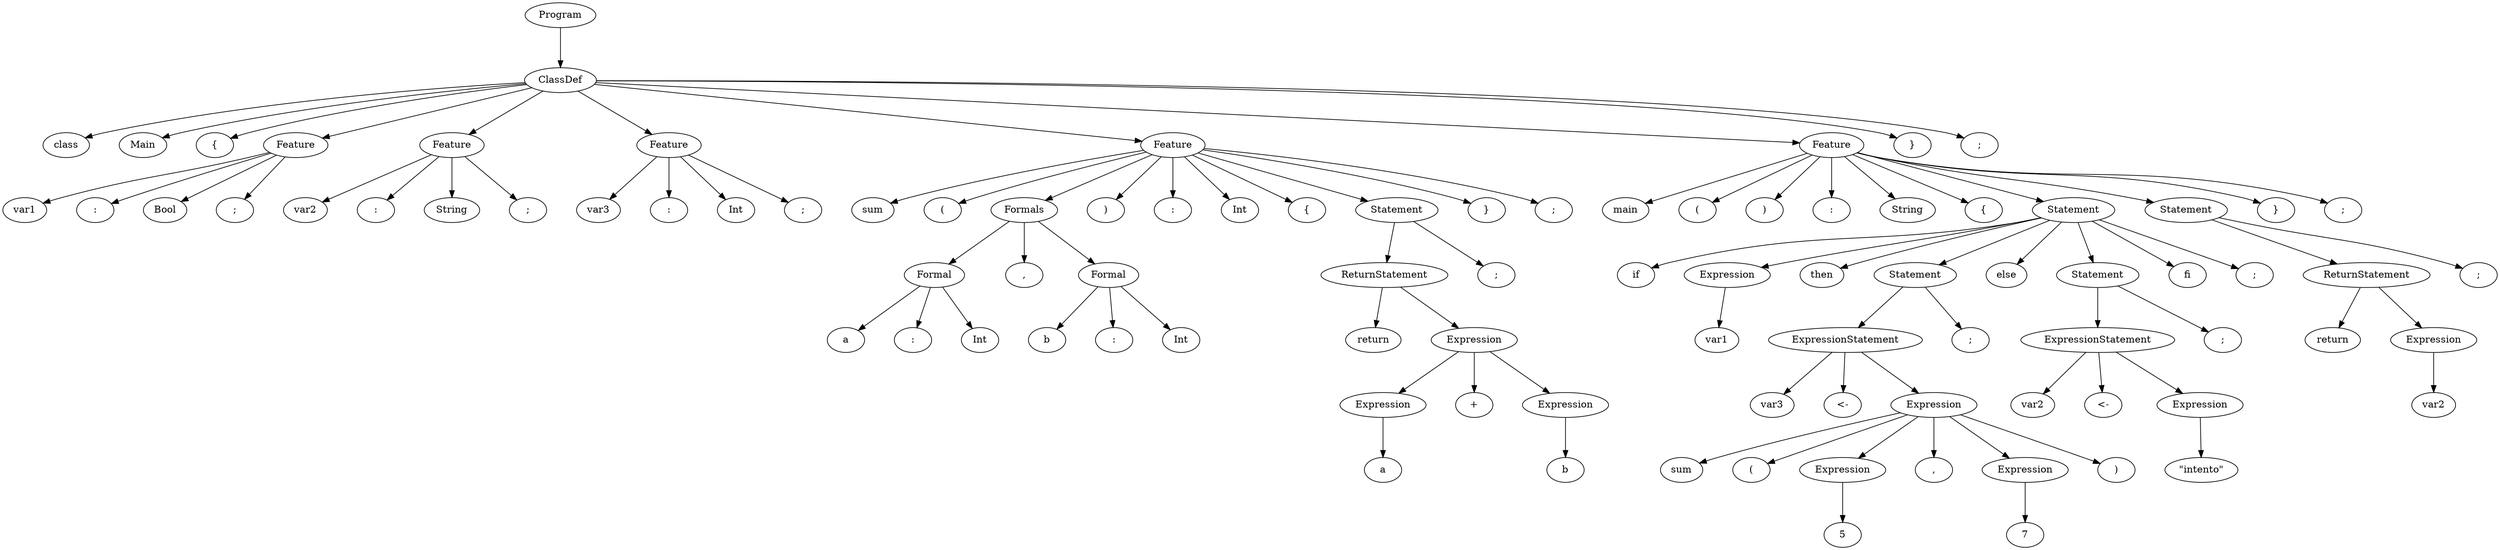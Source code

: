 digraph tree {
rankdir=TB;
nodesep=0.6;
ranksep=0.8;
    "Program_2023380791840" [label="Program"];
    "ClassDef_2023380792176" [label="ClassDef"];
    "class_2023380842368" [label="class"];
    "Main_2023380843648" [label="Main"];
    "{_2023380843136" [label="{"];
    "Feature_2023380791952" [label="Feature"];
    "var1_2023380842112" [label="var1"];
    ":_2023380842752" [label=":"];
    "Bool_2023380842304" [label="Bool"];
    ";_2023380842240" [label=";"];
    "Feature_2023380792400" [label="Feature"];
    "var2_2023380842944" [label="var2"];
    ":_2023380843328" [label=":"];
    "String_2023380840896" [label="String"];
    ";_2023380842496" [label=";"];
    "Feature_2023380792064" [label="Feature"];
    "var3_2023380843584" [label="var3"];
    ":_2023265228352" [label=":"];
    "Int_2023381025536" [label="Int"];
    ";_2023381030848" [label=";"];
    "Feature_2023380792288" [label="Feature"];
    "sum_2023381034048" [label="sum"];
    "(_2023381037376" [label="("];
    "Formals_2023380792848" [label="Formals"];
    "Formal_2023380792512" [label="Formal"];
    "a_2023381032000" [label="a"];
    ":_2023381038976" [label=":"];
    "Int_2023381029632" [label="Int"];
    ",_2023381027136" [label=","];
    "Formal_2023380793072" [label="Formal"];
    "b_2023381024896" [label="b"];
    ":_2023381024832" [label=":"];
    "Int_2023381025024" [label="Int"];
    ")_2023381026240" [label=")"];
    ":_2023381025280" [label=":"];
    "Int_2023381029056" [label="Int"];
    "{_2023381036416" [label="{"];
    "Statement_2023380792624" [label="Statement"];
    "ReturnStatement_2023380793184" [label="ReturnStatement"];
    "return_2023381034240" [label="return"];
    "Expression_2023380792960" [label="Expression"];
    "Expression_2023380792736" [label="Expression"];
    "a_2023381030464" [label="a"];
    "+_2023381031040" [label="+"];
    "Expression_2023380793296" [label="Expression"];
    "b_2023381028032" [label="b"];
    ";_2023381034368" [label=";"];
    "}_2023381029888" [label="}"];
    ";_2023381030976" [label=";"];
    "Feature_2023380793408" [label="Feature"];
    "main_2023381038784" [label="main"];
    "(_2023381029120" [label="("];
    ")_2023381035008" [label=")"];
    ":_2023381030784" [label=":"];
    "String_2023381038464" [label="String"];
    "{_2023381030272" [label="{"];
    "Statement_2023380793520" [label="Statement"];
    "if_2023381038208" [label="if"];
    "Expression_2023380793632" [label="Expression"];
    "var1_2023381032064" [label="var1"];
    "then_2023381040896" [label="then"];
    "Statement_2023380793744" [label="Statement"];
    "ExpressionStatement_2023380793856" [label="ExpressionStatement"];
    "var3_2023381032192" [label="var3"];
    "<-_2023381039424" [label="<-"];
    "Expression_2023380793968" [label="Expression"];
    "sum_2023381031808" [label="sum"];
    "(_2023381036032" [label="("];
    "Expression_2023380794080" [label="Expression"];
    "5_2023381036928" [label="5"];
    ",_2023381029952" [label=","];
    "Expression_2023380794192" [label="Expression"];
    "7_2023381029696" [label="7"];
    ")_2023381038400" [label=")"];
    ";_2023381033664" [label=";"];
    "else_2023381033216" [label="else"];
    "Statement_2023380794304" [label="Statement"];
    "ExpressionStatement_2023380794416" [label="ExpressionStatement"];
    "var2_2023381038720" [label="var2"];
    "<-_2023381033920" [label="<-"];
    "Expression_2023380794528" [label="Expression"];
    "\\\"intento\\\"_2023381032384" [label="\"intento\""];
    ";_2023381033600" [label=";"];
    "fi_2023381036544" [label="fi"];
    ";_2023381026880" [label=";"];
    "Statement_2023380794640" [label="Statement"];
    "ReturnStatement_2023380794752" [label="ReturnStatement"];
    "return_2023381033344" [label="return"];
    "Expression_2023380794864" [label="Expression"];
    "var2_2023381037568" [label="var2"];
    ";_2023381032576" [label=";"];
    "}_2023381036224" [label="}"];
    ";_2023381036608" [label=";"];
    "}_2023381037248" [label="}"];
    ";_2023381027520" [label=";"];
    "Program_2023380791840" -> "ClassDef_2023380792176";
    "ClassDef_2023380792176" -> "class_2023380842368";
    "ClassDef_2023380792176" -> "Main_2023380843648";
    "ClassDef_2023380792176" -> "{_2023380843136";
    "ClassDef_2023380792176" -> "Feature_2023380791952";
    "ClassDef_2023380792176" -> "Feature_2023380792400";
    "ClassDef_2023380792176" -> "Feature_2023380792064";
    "ClassDef_2023380792176" -> "Feature_2023380792288";
    "ClassDef_2023380792176" -> "Feature_2023380793408";
    "ClassDef_2023380792176" -> "}_2023381037248";
    "ClassDef_2023380792176" -> ";_2023381027520";
    "Feature_2023380791952" -> "var1_2023380842112";
    "Feature_2023380791952" -> ":_2023380842752";
    "Feature_2023380791952" -> "Bool_2023380842304";
    "Feature_2023380791952" -> ";_2023380842240";
    "Feature_2023380792400" -> "var2_2023380842944";
    "Feature_2023380792400" -> ":_2023380843328";
    "Feature_2023380792400" -> "String_2023380840896";
    "Feature_2023380792400" -> ";_2023380842496";
    "Feature_2023380792064" -> "var3_2023380843584";
    "Feature_2023380792064" -> ":_2023265228352";
    "Feature_2023380792064" -> "Int_2023381025536";
    "Feature_2023380792064" -> ";_2023381030848";
    "Feature_2023380792288" -> "sum_2023381034048";
    "Feature_2023380792288" -> "(_2023381037376";
    "Feature_2023380792288" -> "Formals_2023380792848";
    "Feature_2023380792288" -> ")_2023381026240";
    "Feature_2023380792288" -> ":_2023381025280";
    "Feature_2023380792288" -> "Int_2023381029056";
    "Feature_2023380792288" -> "{_2023381036416";
    "Feature_2023380792288" -> "Statement_2023380792624";
    "Feature_2023380792288" -> "}_2023381029888";
    "Feature_2023380792288" -> ";_2023381030976";
    "Formals_2023380792848" -> "Formal_2023380792512";
    "Formals_2023380792848" -> ",_2023381027136";
    "Formals_2023380792848" -> "Formal_2023380793072";
    "Formal_2023380792512" -> "a_2023381032000";
    "Formal_2023380792512" -> ":_2023381038976";
    "Formal_2023380792512" -> "Int_2023381029632";
    "Formal_2023380793072" -> "b_2023381024896";
    "Formal_2023380793072" -> ":_2023381024832";
    "Formal_2023380793072" -> "Int_2023381025024";
    "Statement_2023380792624" -> "ReturnStatement_2023380793184";
    "Statement_2023380792624" -> ";_2023381034368";
    "ReturnStatement_2023380793184" -> "return_2023381034240";
    "ReturnStatement_2023380793184" -> "Expression_2023380792960";
    "Expression_2023380792960" -> "Expression_2023380792736";
    "Expression_2023380792960" -> "+_2023381031040";
    "Expression_2023380792960" -> "Expression_2023380793296";
    "Expression_2023380792736" -> "a_2023381030464";
    "Expression_2023380793296" -> "b_2023381028032";
    "Feature_2023380793408" -> "main_2023381038784";
    "Feature_2023380793408" -> "(_2023381029120";
    "Feature_2023380793408" -> ")_2023381035008";
    "Feature_2023380793408" -> ":_2023381030784";
    "Feature_2023380793408" -> "String_2023381038464";
    "Feature_2023380793408" -> "{_2023381030272";
    "Feature_2023380793408" -> "Statement_2023380793520";
    "Feature_2023380793408" -> "Statement_2023380794640";
    "Feature_2023380793408" -> "}_2023381036224";
    "Feature_2023380793408" -> ";_2023381036608";
    "Statement_2023380793520" -> "if_2023381038208";
    "Statement_2023380793520" -> "Expression_2023380793632";
    "Statement_2023380793520" -> "then_2023381040896";
    "Statement_2023380793520" -> "Statement_2023380793744";
    "Statement_2023380793520" -> "else_2023381033216";
    "Statement_2023380793520" -> "Statement_2023380794304";
    "Statement_2023380793520" -> "fi_2023381036544";
    "Statement_2023380793520" -> ";_2023381026880";
    "Expression_2023380793632" -> "var1_2023381032064";
    "Statement_2023380793744" -> "ExpressionStatement_2023380793856";
    "Statement_2023380793744" -> ";_2023381033664";
    "ExpressionStatement_2023380793856" -> "var3_2023381032192";
    "ExpressionStatement_2023380793856" -> "<-_2023381039424";
    "ExpressionStatement_2023380793856" -> "Expression_2023380793968";
    "Expression_2023380793968" -> "sum_2023381031808";
    "Expression_2023380793968" -> "(_2023381036032";
    "Expression_2023380793968" -> "Expression_2023380794080";
    "Expression_2023380793968" -> ",_2023381029952";
    "Expression_2023380793968" -> "Expression_2023380794192";
    "Expression_2023380793968" -> ")_2023381038400";
    "Expression_2023380794080" -> "5_2023381036928";
    "Expression_2023380794192" -> "7_2023381029696";
    "Statement_2023380794304" -> "ExpressionStatement_2023380794416";
    "Statement_2023380794304" -> ";_2023381033600";
    "ExpressionStatement_2023380794416" -> "var2_2023381038720";
    "ExpressionStatement_2023380794416" -> "<-_2023381033920";
    "ExpressionStatement_2023380794416" -> "Expression_2023380794528";
    "Expression_2023380794528" -> "\\\"intento\\\"_2023381032384";
    "Statement_2023380794640" -> "ReturnStatement_2023380794752";
    "Statement_2023380794640" -> ";_2023381032576";
    "ReturnStatement_2023380794752" -> "return_2023381033344";
    "ReturnStatement_2023380794752" -> "Expression_2023380794864";
    "Expression_2023380794864" -> "var2_2023381037568";
}
